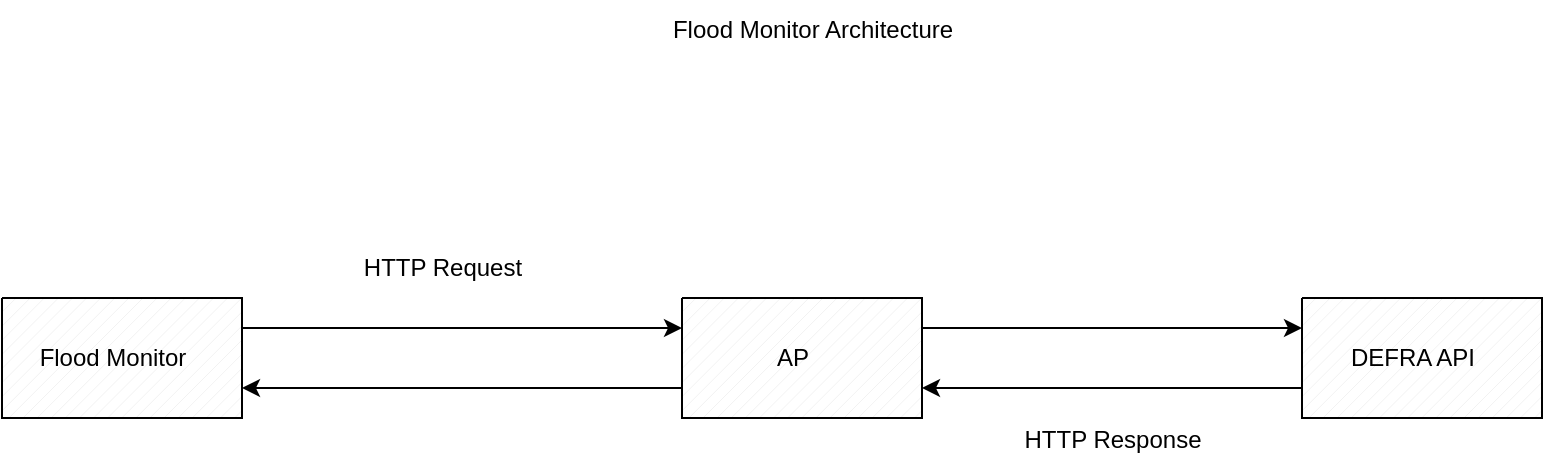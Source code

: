 <mxfile version="21.4.0" type="device">
  <diagram name="Page-1" id="00MXe7RJviamJz7gRrrx">
    <mxGraphModel dx="1488" dy="846" grid="1" gridSize="10" guides="1" tooltips="1" connect="1" arrows="1" fold="1" page="1" pageScale="1" pageWidth="1169" pageHeight="827" math="0" shadow="0">
      <root>
        <mxCell id="0" />
        <mxCell id="1" parent="0" />
        <mxCell id="l-M4XZE8ZX_UDE8bK-pO-1" value="" style="verticalLabelPosition=bottom;verticalAlign=top;html=1;shape=mxgraph.basic.patternFillRect;fillStyle=diag;step=5;fillStrokeWidth=0.2;fillStrokeColor=#dddddd;" vertex="1" parent="1">
          <mxGeometry x="160" y="384" width="120" height="60" as="geometry" />
        </mxCell>
        <mxCell id="l-M4XZE8ZX_UDE8bK-pO-2" value="" style="verticalLabelPosition=bottom;verticalAlign=top;html=1;shape=mxgraph.basic.patternFillRect;fillStyle=diag;step=5;fillStrokeWidth=0.2;fillStrokeColor=#dddddd;" vertex="1" parent="1">
          <mxGeometry x="500" y="384" width="120" height="60" as="geometry" />
        </mxCell>
        <mxCell id="l-M4XZE8ZX_UDE8bK-pO-5" value="" style="verticalLabelPosition=bottom;verticalAlign=top;html=1;shape=mxgraph.basic.patternFillRect;fillStyle=diag;step=5;fillStrokeWidth=0.2;fillStrokeColor=#dddddd;" vertex="1" parent="1">
          <mxGeometry x="810" y="384" width="120" height="60" as="geometry" />
        </mxCell>
        <mxCell id="l-M4XZE8ZX_UDE8bK-pO-6" value="AP" style="text;html=1;align=center;verticalAlign=middle;resizable=0;points=[];autosize=1;strokeColor=none;fillColor=none;" vertex="1" parent="1">
          <mxGeometry x="535" y="399" width="40" height="30" as="geometry" />
        </mxCell>
        <mxCell id="l-M4XZE8ZX_UDE8bK-pO-7" value="DEFRA API" style="text;html=1;align=center;verticalAlign=middle;resizable=0;points=[];autosize=1;strokeColor=none;fillColor=none;" vertex="1" parent="1">
          <mxGeometry x="820" y="399" width="90" height="30" as="geometry" />
        </mxCell>
        <mxCell id="l-M4XZE8ZX_UDE8bK-pO-8" value="Flood Monitor" style="text;html=1;align=center;verticalAlign=middle;resizable=0;points=[];autosize=1;strokeColor=none;fillColor=none;" vertex="1" parent="1">
          <mxGeometry x="165" y="399" width="100" height="30" as="geometry" />
        </mxCell>
        <mxCell id="l-M4XZE8ZX_UDE8bK-pO-9" value="" style="html=1;labelBackgroundColor=#ffffff;endArrow=classic;endFill=1;endSize=6;jettySize=auto;orthogonalLoop=1;strokeWidth=1;fontSize=14;rounded=0;exitX=1;exitY=0.25;exitDx=0;exitDy=0;exitPerimeter=0;entryX=0;entryY=0.25;entryDx=0;entryDy=0;entryPerimeter=0;" edge="1" parent="1" source="l-M4XZE8ZX_UDE8bK-pO-1" target="l-M4XZE8ZX_UDE8bK-pO-2">
          <mxGeometry width="60" height="60" relative="1" as="geometry">
            <mxPoint x="550" y="460" as="sourcePoint" />
            <mxPoint x="610" y="400" as="targetPoint" />
          </mxGeometry>
        </mxCell>
        <mxCell id="l-M4XZE8ZX_UDE8bK-pO-10" value="" style="html=1;labelBackgroundColor=#ffffff;endArrow=classic;endFill=1;endSize=6;jettySize=auto;orthogonalLoop=1;strokeWidth=1;fontSize=14;rounded=0;entryX=1;entryY=0.75;entryDx=0;entryDy=0;entryPerimeter=0;exitX=0;exitY=0.75;exitDx=0;exitDy=0;exitPerimeter=0;" edge="1" parent="1" source="l-M4XZE8ZX_UDE8bK-pO-2" target="l-M4XZE8ZX_UDE8bK-pO-1">
          <mxGeometry width="60" height="60" relative="1" as="geometry">
            <mxPoint x="550" y="460" as="sourcePoint" />
            <mxPoint x="610" y="400" as="targetPoint" />
          </mxGeometry>
        </mxCell>
        <mxCell id="l-M4XZE8ZX_UDE8bK-pO-11" value="" style="html=1;labelBackgroundColor=#ffffff;endArrow=classic;endFill=1;endSize=6;jettySize=auto;orthogonalLoop=1;strokeWidth=1;fontSize=14;rounded=0;entryX=0;entryY=0.25;entryDx=0;entryDy=0;entryPerimeter=0;exitX=1;exitY=0.25;exitDx=0;exitDy=0;exitPerimeter=0;" edge="1" parent="1" source="l-M4XZE8ZX_UDE8bK-pO-2" target="l-M4XZE8ZX_UDE8bK-pO-5">
          <mxGeometry width="60" height="60" relative="1" as="geometry">
            <mxPoint x="550" y="460" as="sourcePoint" />
            <mxPoint x="610" y="400" as="targetPoint" />
          </mxGeometry>
        </mxCell>
        <mxCell id="l-M4XZE8ZX_UDE8bK-pO-12" value="" style="html=1;labelBackgroundColor=#ffffff;endArrow=classic;endFill=1;endSize=6;jettySize=auto;orthogonalLoop=1;strokeWidth=1;fontSize=14;rounded=0;entryX=1;entryY=0.75;entryDx=0;entryDy=0;entryPerimeter=0;exitX=0;exitY=0.75;exitDx=0;exitDy=0;exitPerimeter=0;" edge="1" parent="1" source="l-M4XZE8ZX_UDE8bK-pO-5" target="l-M4XZE8ZX_UDE8bK-pO-2">
          <mxGeometry width="60" height="60" relative="1" as="geometry">
            <mxPoint x="550" y="460" as="sourcePoint" />
            <mxPoint x="610" y="400" as="targetPoint" />
          </mxGeometry>
        </mxCell>
        <mxCell id="l-M4XZE8ZX_UDE8bK-pO-14" value="HTTP Request" style="text;html=1;align=center;verticalAlign=middle;resizable=0;points=[];autosize=1;strokeColor=none;fillColor=none;" vertex="1" parent="1">
          <mxGeometry x="330" y="354" width="100" height="30" as="geometry" />
        </mxCell>
        <mxCell id="l-M4XZE8ZX_UDE8bK-pO-15" value="HTTP Response" style="text;html=1;align=center;verticalAlign=middle;resizable=0;points=[];autosize=1;strokeColor=none;fillColor=none;" vertex="1" parent="1">
          <mxGeometry x="660" y="440" width="110" height="30" as="geometry" />
        </mxCell>
        <mxCell id="l-M4XZE8ZX_UDE8bK-pO-16" value="Flood Monitor Architecture" style="text;html=1;align=center;verticalAlign=middle;resizable=0;points=[];autosize=1;strokeColor=none;fillColor=none;" vertex="1" parent="1">
          <mxGeometry x="485" y="235" width="160" height="30" as="geometry" />
        </mxCell>
      </root>
    </mxGraphModel>
  </diagram>
</mxfile>

